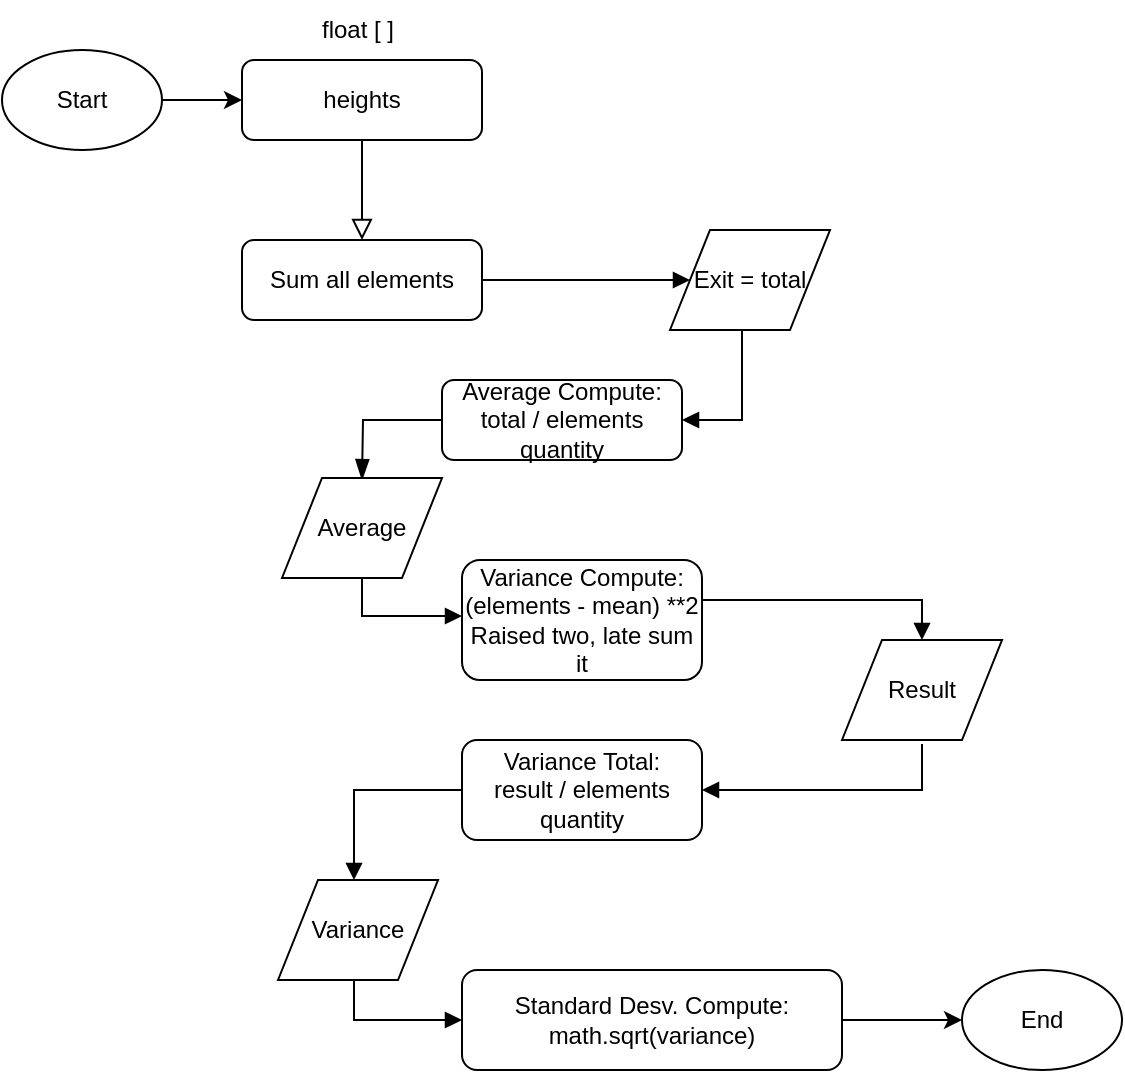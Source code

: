 <mxfile version="26.0.16">
  <diagram id="C5RBs43oDa-KdzZeNtuy" name="Page-1">
    <mxGraphModel dx="1434" dy="738" grid="1" gridSize="10" guides="1" tooltips="1" connect="1" arrows="1" fold="1" page="1" pageScale="1" pageWidth="827" pageHeight="1169" math="0" shadow="0">
      <root>
        <mxCell id="WIyWlLk6GJQsqaUBKTNV-0" />
        <mxCell id="WIyWlLk6GJQsqaUBKTNV-1" parent="WIyWlLk6GJQsqaUBKTNV-0" />
        <mxCell id="WIyWlLk6GJQsqaUBKTNV-2" value="" style="rounded=0;html=1;jettySize=auto;orthogonalLoop=1;fontSize=11;endArrow=block;endFill=0;endSize=8;strokeWidth=1;shadow=0;labelBackgroundColor=none;edgeStyle=orthogonalEdgeStyle;" parent="WIyWlLk6GJQsqaUBKTNV-1" source="WIyWlLk6GJQsqaUBKTNV-3" edge="1">
          <mxGeometry relative="1" as="geometry">
            <mxPoint x="220" y="170" as="targetPoint" />
          </mxGeometry>
        </mxCell>
        <mxCell id="WIyWlLk6GJQsqaUBKTNV-3" value="heights" style="rounded=1;whiteSpace=wrap;html=1;fontSize=12;glass=0;strokeWidth=1;shadow=0;" parent="WIyWlLk6GJQsqaUBKTNV-1" vertex="1">
          <mxGeometry x="160" y="80" width="120" height="40" as="geometry" />
        </mxCell>
        <mxCell id="WIyWlLk6GJQsqaUBKTNV-4" value="" style="rounded=0;html=1;jettySize=auto;orthogonalLoop=1;fontSize=11;endArrow=blockThin;endFill=1;endSize=8;strokeWidth=1;shadow=0;labelBackgroundColor=none;edgeStyle=orthogonalEdgeStyle;exitX=0;exitY=0.5;exitDx=0;exitDy=0;" parent="WIyWlLk6GJQsqaUBKTNV-1" source="WIyWlLk6GJQsqaUBKTNV-7" edge="1">
          <mxGeometry y="20" relative="1" as="geometry">
            <mxPoint as="offset" />
            <mxPoint x="220" y="250" as="sourcePoint" />
            <mxPoint x="220" y="290" as="targetPoint" />
          </mxGeometry>
        </mxCell>
        <mxCell id="WIyWlLk6GJQsqaUBKTNV-5" value="" style="edgeStyle=orthogonalEdgeStyle;rounded=0;html=1;jettySize=auto;orthogonalLoop=1;fontSize=11;endArrow=block;endFill=1;strokeWidth=1;shadow=0;labelBackgroundColor=none;exitX=1;exitY=0.5;exitDx=0;exitDy=0;fillColor=#cce5ff;strokeColor=#000000;entryX=0;entryY=0.5;entryDx=0;entryDy=0;" parent="WIyWlLk6GJQsqaUBKTNV-1" source="y0PSWAYxan3IOYifeoPl-1" edge="1" target="5CLBEwvSfX1bp1Uhf7TP-4">
          <mxGeometry y="10" relative="1" as="geometry">
            <mxPoint as="offset" />
            <mxPoint x="270" y="210" as="sourcePoint" />
            <mxPoint x="360" y="190" as="targetPoint" />
          </mxGeometry>
        </mxCell>
        <mxCell id="WIyWlLk6GJQsqaUBKTNV-7" value="Average Compute:&lt;br&gt;total / elements quantity" style="rounded=1;whiteSpace=wrap;html=1;fontSize=12;glass=0;strokeWidth=1;shadow=0;" parent="WIyWlLk6GJQsqaUBKTNV-1" vertex="1">
          <mxGeometry x="260" y="240" width="120" height="40" as="geometry" />
        </mxCell>
        <mxCell id="WIyWlLk6GJQsqaUBKTNV-11" value="Variance Total:&lt;br&gt;result / elements quantity" style="rounded=1;whiteSpace=wrap;html=1;fontSize=12;glass=0;strokeWidth=1;shadow=0;" parent="WIyWlLk6GJQsqaUBKTNV-1" vertex="1">
          <mxGeometry x="270" y="420" width="120" height="50" as="geometry" />
        </mxCell>
        <mxCell id="WIyWlLk6GJQsqaUBKTNV-12" value="Variance Compute:&lt;br&gt;(elements - mean) **2&lt;div&gt;Raised two, late sum it&lt;/div&gt;" style="rounded=1;whiteSpace=wrap;html=1;fontSize=12;glass=0;strokeWidth=1;shadow=0;" parent="WIyWlLk6GJQsqaUBKTNV-1" vertex="1">
          <mxGeometry x="270" y="330" width="120" height="60" as="geometry" />
        </mxCell>
        <mxCell id="y0PSWAYxan3IOYifeoPl-0" value="float [ ]" style="text;html=1;align=center;verticalAlign=middle;whiteSpace=wrap;rounded=0;" parent="WIyWlLk6GJQsqaUBKTNV-1" vertex="1">
          <mxGeometry x="188" y="50" width="60" height="30" as="geometry" />
        </mxCell>
        <mxCell id="y0PSWAYxan3IOYifeoPl-1" value="Sum all elements" style="rounded=1;whiteSpace=wrap;html=1;fontSize=12;glass=0;strokeWidth=1;shadow=0;" parent="WIyWlLk6GJQsqaUBKTNV-1" vertex="1">
          <mxGeometry x="160" y="170" width="120" height="40" as="geometry" />
        </mxCell>
        <mxCell id="y0PSWAYxan3IOYifeoPl-3" value="" style="edgeStyle=orthogonalEdgeStyle;rounded=0;html=1;jettySize=auto;orthogonalLoop=1;fontSize=11;endArrow=block;endFill=1;strokeWidth=1;shadow=0;labelBackgroundColor=none;exitX=0.5;exitY=1;exitDx=0;exitDy=0;fillColor=#cce5ff;strokeColor=#000000;entryX=1;entryY=0.5;entryDx=0;entryDy=0;" parent="WIyWlLk6GJQsqaUBKTNV-1" target="WIyWlLk6GJQsqaUBKTNV-7" edge="1">
          <mxGeometry y="10" relative="1" as="geometry">
            <mxPoint as="offset" />
            <mxPoint x="410" y="205" as="sourcePoint" />
            <mxPoint x="400" y="260" as="targetPoint" />
            <Array as="points">
              <mxPoint x="410" y="260" />
            </Array>
          </mxGeometry>
        </mxCell>
        <mxCell id="y0PSWAYxan3IOYifeoPl-5" value="" style="edgeStyle=orthogonalEdgeStyle;rounded=0;html=1;jettySize=auto;orthogonalLoop=1;fontSize=11;endArrow=block;endFill=1;strokeWidth=1;shadow=0;labelBackgroundColor=none;exitX=0.5;exitY=1;exitDx=0;exitDy=0;fillColor=#cce5ff;strokeColor=#000000;" parent="WIyWlLk6GJQsqaUBKTNV-1" edge="1">
          <mxGeometry y="10" relative="1" as="geometry">
            <mxPoint as="offset" />
            <mxPoint x="220" y="318" as="sourcePoint" />
            <mxPoint x="270" y="358" as="targetPoint" />
            <Array as="points">
              <mxPoint x="220" y="358" />
            </Array>
          </mxGeometry>
        </mxCell>
        <mxCell id="y0PSWAYxan3IOYifeoPl-6" value="" style="edgeStyle=orthogonalEdgeStyle;rounded=0;html=1;jettySize=auto;orthogonalLoop=1;fontSize=11;endArrow=block;endFill=1;strokeWidth=1;shadow=0;labelBackgroundColor=none;exitX=1;exitY=0.5;exitDx=0;exitDy=0;fillColor=#cce5ff;strokeColor=#000000;entryX=0.5;entryY=0;entryDx=0;entryDy=0;" parent="WIyWlLk6GJQsqaUBKTNV-1" source="WIyWlLk6GJQsqaUBKTNV-12" edge="1" target="5CLBEwvSfX1bp1Uhf7TP-6">
          <mxGeometry y="10" relative="1" as="geometry">
            <mxPoint as="offset" />
            <mxPoint x="430" y="350" as="sourcePoint" />
            <mxPoint x="500" y="390" as="targetPoint" />
            <Array as="points">
              <mxPoint x="390" y="350" />
              <mxPoint x="500" y="350" />
            </Array>
          </mxGeometry>
        </mxCell>
        <mxCell id="y0PSWAYxan3IOYifeoPl-8" value="" style="edgeStyle=orthogonalEdgeStyle;rounded=0;html=1;jettySize=auto;orthogonalLoop=1;fontSize=11;endArrow=block;endFill=1;strokeWidth=1;shadow=0;labelBackgroundColor=none;fillColor=#cce5ff;strokeColor=#000000;entryX=1;entryY=0.5;entryDx=0;entryDy=0;exitX=0.5;exitY=1;exitDx=0;exitDy=0;" parent="WIyWlLk6GJQsqaUBKTNV-1" target="WIyWlLk6GJQsqaUBKTNV-11" edge="1">
          <mxGeometry y="10" relative="1" as="geometry">
            <mxPoint as="offset" />
            <mxPoint x="500" y="422" as="sourcePoint" />
            <mxPoint x="460" y="480" as="targetPoint" />
            <Array as="points">
              <mxPoint x="500" y="445" />
            </Array>
          </mxGeometry>
        </mxCell>
        <mxCell id="y0PSWAYxan3IOYifeoPl-9" value="" style="edgeStyle=orthogonalEdgeStyle;rounded=0;html=1;jettySize=auto;orthogonalLoop=1;fontSize=11;endArrow=block;endFill=1;strokeWidth=1;shadow=0;labelBackgroundColor=none;fillColor=#cce5ff;strokeColor=#000000;exitX=0;exitY=0.5;exitDx=0;exitDy=0;" parent="WIyWlLk6GJQsqaUBKTNV-1" edge="1">
          <mxGeometry y="10" relative="1" as="geometry">
            <mxPoint as="offset" />
            <mxPoint x="270" y="445" as="sourcePoint" />
            <mxPoint x="216" y="490" as="targetPoint" />
            <Array as="points">
              <mxPoint x="216" y="445" />
            </Array>
          </mxGeometry>
        </mxCell>
        <mxCell id="5CLBEwvSfX1bp1Uhf7TP-2" style="edgeStyle=orthogonalEdgeStyle;rounded=0;orthogonalLoop=1;jettySize=auto;html=1;entryX=0;entryY=0.5;entryDx=0;entryDy=0;" edge="1" parent="WIyWlLk6GJQsqaUBKTNV-1" source="y0PSWAYxan3IOYifeoPl-10" target="5CLBEwvSfX1bp1Uhf7TP-1">
          <mxGeometry relative="1" as="geometry" />
        </mxCell>
        <mxCell id="y0PSWAYxan3IOYifeoPl-10" value="Standard Desv. Compute:&lt;br&gt;math.sqrt(variance)" style="rounded=1;whiteSpace=wrap;html=1;fontSize=12;glass=0;strokeWidth=1;shadow=0;" parent="WIyWlLk6GJQsqaUBKTNV-1" vertex="1">
          <mxGeometry x="270" y="535" width="190" height="50" as="geometry" />
        </mxCell>
        <mxCell id="y0PSWAYxan3IOYifeoPl-16" value="" style="edgeStyle=orthogonalEdgeStyle;rounded=0;html=1;jettySize=auto;orthogonalLoop=1;fontSize=11;endArrow=block;endFill=1;strokeWidth=1;shadow=0;labelBackgroundColor=none;exitX=0.5;exitY=1;exitDx=0;exitDy=0;fillColor=#cce5ff;strokeColor=#000000;entryX=0;entryY=0.5;entryDx=0;entryDy=0;" parent="WIyWlLk6GJQsqaUBKTNV-1" target="y0PSWAYxan3IOYifeoPl-10" edge="1">
          <mxGeometry y="10" relative="1" as="geometry">
            <mxPoint as="offset" />
            <mxPoint x="216" y="520" as="sourcePoint" />
            <mxPoint x="266" y="560" as="targetPoint" />
            <Array as="points">
              <mxPoint x="216" y="560" />
            </Array>
          </mxGeometry>
        </mxCell>
        <mxCell id="5CLBEwvSfX1bp1Uhf7TP-3" style="edgeStyle=orthogonalEdgeStyle;rounded=0;orthogonalLoop=1;jettySize=auto;html=1;entryX=0;entryY=0.5;entryDx=0;entryDy=0;" edge="1" parent="WIyWlLk6GJQsqaUBKTNV-1" source="5CLBEwvSfX1bp1Uhf7TP-0" target="WIyWlLk6GJQsqaUBKTNV-3">
          <mxGeometry relative="1" as="geometry" />
        </mxCell>
        <mxCell id="5CLBEwvSfX1bp1Uhf7TP-0" value="Start" style="ellipse;whiteSpace=wrap;html=1;" vertex="1" parent="WIyWlLk6GJQsqaUBKTNV-1">
          <mxGeometry x="40" y="75" width="80" height="50" as="geometry" />
        </mxCell>
        <mxCell id="5CLBEwvSfX1bp1Uhf7TP-1" value="End" style="ellipse;whiteSpace=wrap;html=1;" vertex="1" parent="WIyWlLk6GJQsqaUBKTNV-1">
          <mxGeometry x="520" y="535" width="80" height="50" as="geometry" />
        </mxCell>
        <mxCell id="5CLBEwvSfX1bp1Uhf7TP-4" value="Exit = total" style="shape=parallelogram;perimeter=parallelogramPerimeter;whiteSpace=wrap;html=1;fixedSize=1;" vertex="1" parent="WIyWlLk6GJQsqaUBKTNV-1">
          <mxGeometry x="374" y="165" width="80" height="50" as="geometry" />
        </mxCell>
        <mxCell id="5CLBEwvSfX1bp1Uhf7TP-5" value="Average" style="shape=parallelogram;perimeter=parallelogramPerimeter;whiteSpace=wrap;html=1;fixedSize=1;" vertex="1" parent="WIyWlLk6GJQsqaUBKTNV-1">
          <mxGeometry x="180" y="289" width="80" height="50" as="geometry" />
        </mxCell>
        <mxCell id="5CLBEwvSfX1bp1Uhf7TP-6" value="Result" style="shape=parallelogram;perimeter=parallelogramPerimeter;whiteSpace=wrap;html=1;fixedSize=1;" vertex="1" parent="WIyWlLk6GJQsqaUBKTNV-1">
          <mxGeometry x="460" y="370" width="80" height="50" as="geometry" />
        </mxCell>
        <mxCell id="5CLBEwvSfX1bp1Uhf7TP-7" value="Variance" style="shape=parallelogram;perimeter=parallelogramPerimeter;whiteSpace=wrap;html=1;fixedSize=1;" vertex="1" parent="WIyWlLk6GJQsqaUBKTNV-1">
          <mxGeometry x="178" y="490" width="80" height="50" as="geometry" />
        </mxCell>
      </root>
    </mxGraphModel>
  </diagram>
</mxfile>
